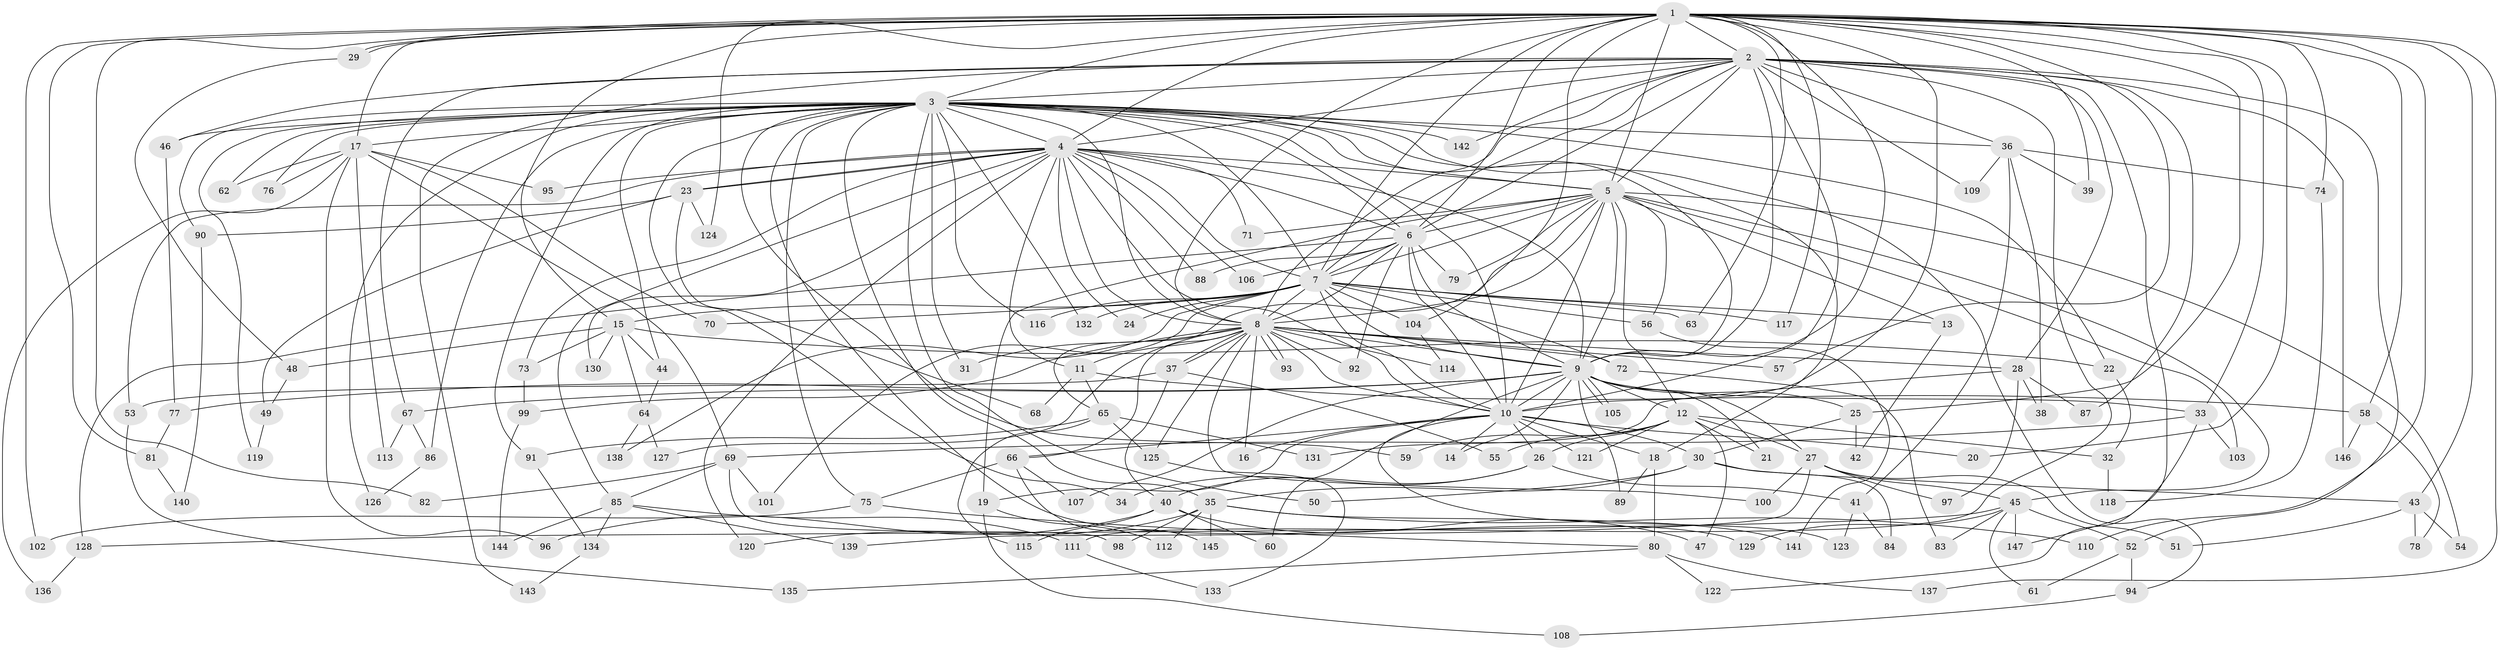 // Generated by graph-tools (version 1.1) at 2025/25/03/09/25 03:25:42]
// undirected, 147 vertices, 319 edges
graph export_dot {
graph [start="1"]
  node [color=gray90,style=filled];
  1;
  2;
  3;
  4;
  5;
  6;
  7;
  8;
  9;
  10;
  11;
  12;
  13;
  14;
  15;
  16;
  17;
  18;
  19;
  20;
  21;
  22;
  23;
  24;
  25;
  26;
  27;
  28;
  29;
  30;
  31;
  32;
  33;
  34;
  35;
  36;
  37;
  38;
  39;
  40;
  41;
  42;
  43;
  44;
  45;
  46;
  47;
  48;
  49;
  50;
  51;
  52;
  53;
  54;
  55;
  56;
  57;
  58;
  59;
  60;
  61;
  62;
  63;
  64;
  65;
  66;
  67;
  68;
  69;
  70;
  71;
  72;
  73;
  74;
  75;
  76;
  77;
  78;
  79;
  80;
  81;
  82;
  83;
  84;
  85;
  86;
  87;
  88;
  89;
  90;
  91;
  92;
  93;
  94;
  95;
  96;
  97;
  98;
  99;
  100;
  101;
  102;
  103;
  104;
  105;
  106;
  107;
  108;
  109;
  110;
  111;
  112;
  113;
  114;
  115;
  116;
  117;
  118;
  119;
  120;
  121;
  122;
  123;
  124;
  125;
  126;
  127;
  128;
  129;
  130;
  131;
  132;
  133;
  134;
  135;
  136;
  137;
  138;
  139;
  140;
  141;
  142;
  143;
  144;
  145;
  146;
  147;
  1 -- 2;
  1 -- 3;
  1 -- 4;
  1 -- 5;
  1 -- 6;
  1 -- 7;
  1 -- 8;
  1 -- 9;
  1 -- 10;
  1 -- 15;
  1 -- 17;
  1 -- 20;
  1 -- 25;
  1 -- 29;
  1 -- 29;
  1 -- 33;
  1 -- 39;
  1 -- 43;
  1 -- 57;
  1 -- 58;
  1 -- 63;
  1 -- 74;
  1 -- 81;
  1 -- 82;
  1 -- 102;
  1 -- 104;
  1 -- 110;
  1 -- 117;
  1 -- 124;
  1 -- 137;
  2 -- 3;
  2 -- 4;
  2 -- 5;
  2 -- 6;
  2 -- 7;
  2 -- 8;
  2 -- 9;
  2 -- 10;
  2 -- 28;
  2 -- 36;
  2 -- 46;
  2 -- 52;
  2 -- 67;
  2 -- 87;
  2 -- 109;
  2 -- 111;
  2 -- 122;
  2 -- 142;
  2 -- 143;
  2 -- 146;
  3 -- 4;
  3 -- 5;
  3 -- 6;
  3 -- 7;
  3 -- 8;
  3 -- 9;
  3 -- 10;
  3 -- 17;
  3 -- 18;
  3 -- 22;
  3 -- 31;
  3 -- 34;
  3 -- 35;
  3 -- 36;
  3 -- 44;
  3 -- 46;
  3 -- 50;
  3 -- 59;
  3 -- 62;
  3 -- 75;
  3 -- 76;
  3 -- 86;
  3 -- 90;
  3 -- 91;
  3 -- 94;
  3 -- 116;
  3 -- 119;
  3 -- 126;
  3 -- 129;
  3 -- 132;
  3 -- 142;
  4 -- 5;
  4 -- 6;
  4 -- 7;
  4 -- 8;
  4 -- 9;
  4 -- 10;
  4 -- 11;
  4 -- 23;
  4 -- 23;
  4 -- 24;
  4 -- 53;
  4 -- 71;
  4 -- 73;
  4 -- 85;
  4 -- 88;
  4 -- 95;
  4 -- 106;
  4 -- 120;
  4 -- 130;
  5 -- 6;
  5 -- 7;
  5 -- 8;
  5 -- 9;
  5 -- 10;
  5 -- 12;
  5 -- 13;
  5 -- 19;
  5 -- 45;
  5 -- 54;
  5 -- 56;
  5 -- 65;
  5 -- 71;
  5 -- 79;
  5 -- 103;
  6 -- 7;
  6 -- 8;
  6 -- 9;
  6 -- 10;
  6 -- 79;
  6 -- 88;
  6 -- 92;
  6 -- 106;
  6 -- 128;
  7 -- 8;
  7 -- 9;
  7 -- 10;
  7 -- 13;
  7 -- 15;
  7 -- 24;
  7 -- 56;
  7 -- 63;
  7 -- 70;
  7 -- 72;
  7 -- 101;
  7 -- 104;
  7 -- 116;
  7 -- 117;
  7 -- 132;
  7 -- 138;
  8 -- 9;
  8 -- 10;
  8 -- 11;
  8 -- 16;
  8 -- 28;
  8 -- 31;
  8 -- 37;
  8 -- 37;
  8 -- 57;
  8 -- 66;
  8 -- 72;
  8 -- 92;
  8 -- 93;
  8 -- 93;
  8 -- 99;
  8 -- 100;
  8 -- 114;
  8 -- 125;
  8 -- 127;
  9 -- 10;
  9 -- 12;
  9 -- 14;
  9 -- 21;
  9 -- 25;
  9 -- 27;
  9 -- 33;
  9 -- 60;
  9 -- 67;
  9 -- 77;
  9 -- 89;
  9 -- 105;
  9 -- 105;
  9 -- 107;
  10 -- 14;
  10 -- 16;
  10 -- 18;
  10 -- 19;
  10 -- 20;
  10 -- 26;
  10 -- 30;
  10 -- 66;
  10 -- 121;
  10 -- 123;
  11 -- 58;
  11 -- 65;
  11 -- 68;
  12 -- 21;
  12 -- 26;
  12 -- 27;
  12 -- 32;
  12 -- 47;
  12 -- 55;
  12 -- 59;
  12 -- 121;
  13 -- 42;
  15 -- 22;
  15 -- 44;
  15 -- 48;
  15 -- 64;
  15 -- 73;
  15 -- 130;
  17 -- 62;
  17 -- 69;
  17 -- 70;
  17 -- 76;
  17 -- 95;
  17 -- 96;
  17 -- 113;
  17 -- 136;
  18 -- 80;
  18 -- 89;
  19 -- 108;
  19 -- 112;
  22 -- 32;
  23 -- 49;
  23 -- 68;
  23 -- 90;
  23 -- 124;
  25 -- 30;
  25 -- 42;
  26 -- 34;
  26 -- 40;
  26 -- 41;
  27 -- 45;
  27 -- 51;
  27 -- 97;
  27 -- 100;
  27 -- 139;
  28 -- 38;
  28 -- 87;
  28 -- 97;
  28 -- 131;
  29 -- 48;
  30 -- 35;
  30 -- 43;
  30 -- 50;
  30 -- 84;
  32 -- 118;
  33 -- 69;
  33 -- 103;
  33 -- 147;
  35 -- 98;
  35 -- 110;
  35 -- 112;
  35 -- 120;
  35 -- 141;
  35 -- 145;
  36 -- 38;
  36 -- 39;
  36 -- 41;
  36 -- 74;
  36 -- 109;
  37 -- 40;
  37 -- 53;
  37 -- 55;
  40 -- 47;
  40 -- 60;
  40 -- 96;
  40 -- 115;
  41 -- 84;
  41 -- 123;
  43 -- 51;
  43 -- 54;
  43 -- 78;
  44 -- 64;
  45 -- 52;
  45 -- 61;
  45 -- 83;
  45 -- 128;
  45 -- 129;
  45 -- 147;
  46 -- 77;
  48 -- 49;
  49 -- 119;
  52 -- 61;
  52 -- 94;
  53 -- 135;
  56 -- 141;
  58 -- 78;
  58 -- 146;
  64 -- 127;
  64 -- 138;
  65 -- 91;
  65 -- 115;
  65 -- 125;
  65 -- 131;
  66 -- 75;
  66 -- 107;
  66 -- 145;
  67 -- 86;
  67 -- 113;
  69 -- 82;
  69 -- 85;
  69 -- 98;
  69 -- 101;
  72 -- 83;
  73 -- 99;
  74 -- 118;
  75 -- 80;
  75 -- 102;
  77 -- 81;
  80 -- 122;
  80 -- 135;
  80 -- 137;
  81 -- 140;
  85 -- 111;
  85 -- 134;
  85 -- 139;
  85 -- 144;
  86 -- 126;
  90 -- 140;
  91 -- 134;
  94 -- 108;
  99 -- 144;
  104 -- 114;
  111 -- 133;
  125 -- 133;
  128 -- 136;
  134 -- 143;
}

